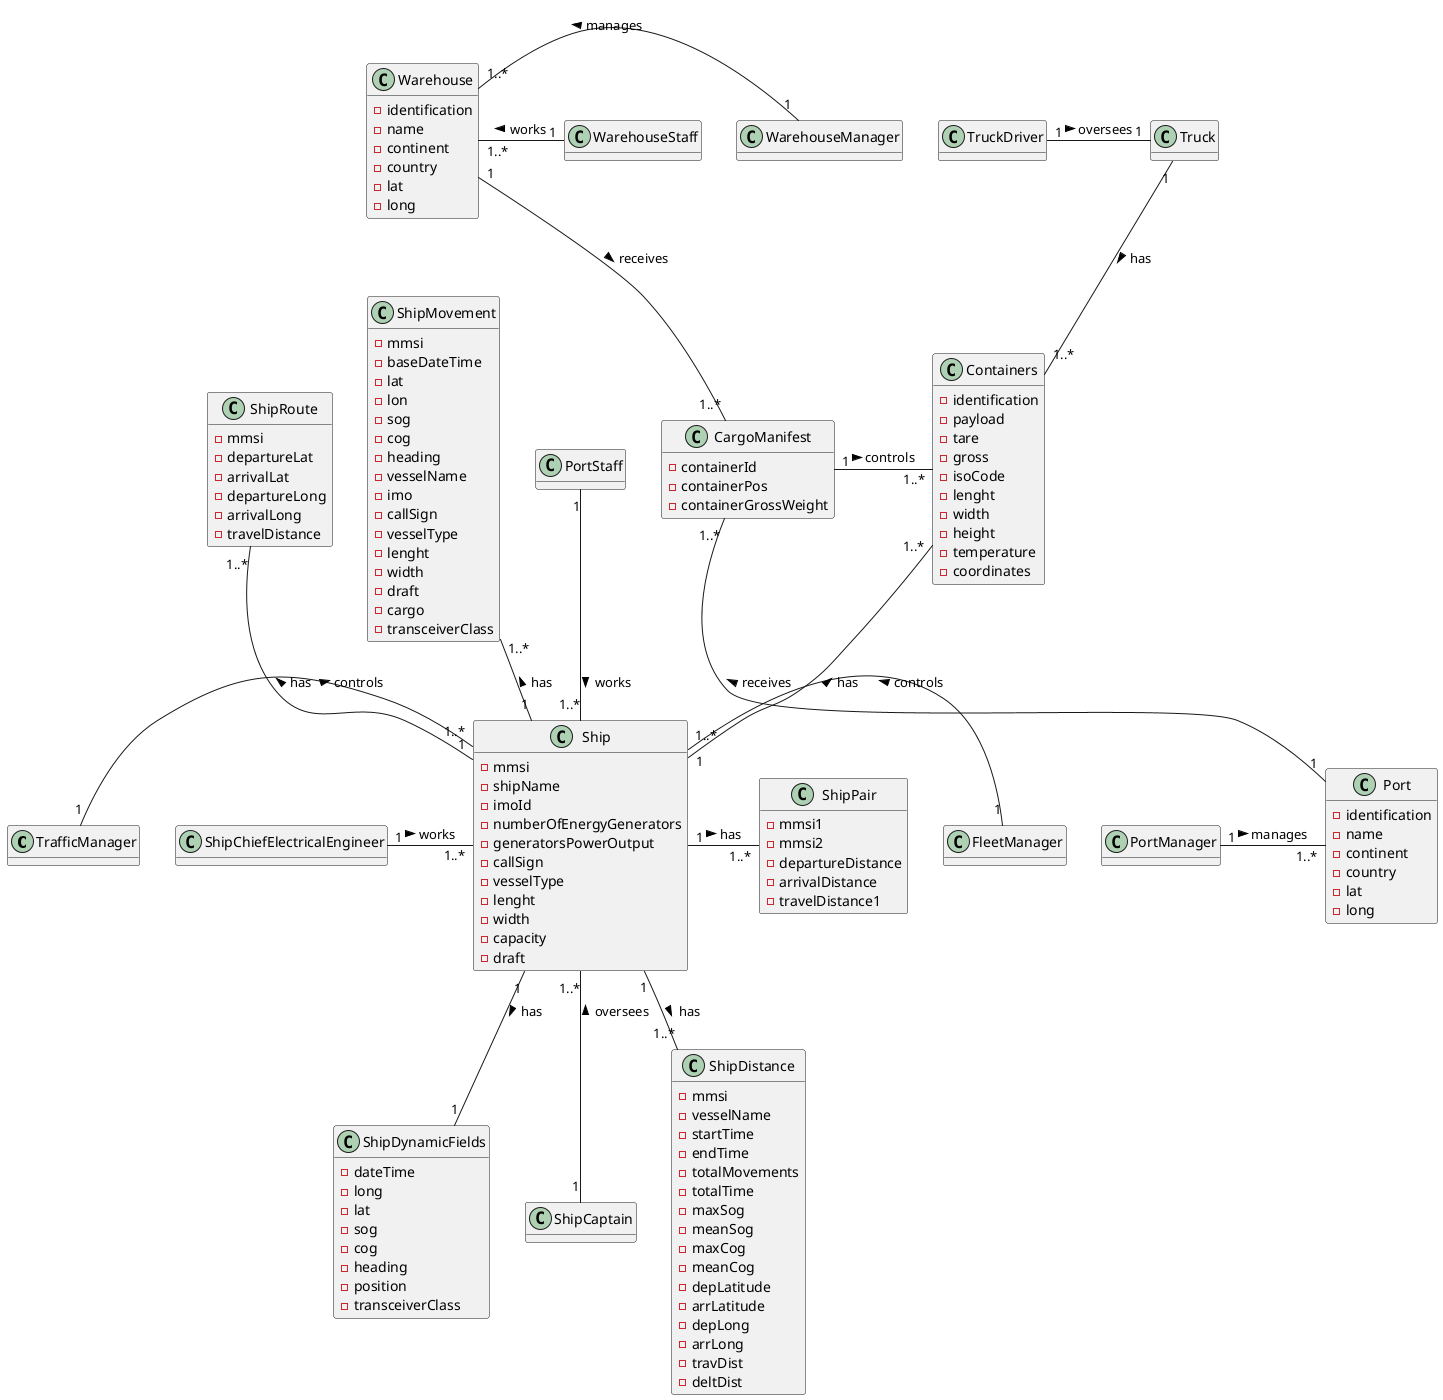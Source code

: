 @startuml

hide methods

class TrafficManager{
}

class Ship {
 - mmsi
 - shipName
 - imoId
 - numberOfEnergyGenerators
 - generatorsPowerOutput
 - callSign
 - vesselType
 - lenght
 - width
 - capacity
 - draft
}

class ShipDynamicFields {
 - dateTime
 - long
 -lat
 -sog
 -cog
 -heading
 -position
 -transceiverClass
}

class Port {
 - identification
 - name
 - continent
 - country
 - lat
 - long
}

class Warehouse {
 - identification
 - name
 - continent
 - country
 - lat
 - long
}

class Containers {
- identification
- payload
- tare
- gross
- isoCode
- lenght
- width
- height
- temperature
- coordinates
}


class CargoManifest {
- containerId
- containerPos
- containerGrossWeight
}

class Truck {
}

class FleetManager {
}

class WarehouseStaff {
}

class WarehouseManager {
}

class PortStaff {
}

class PortManager {
}

class ShipCaptain {
}

class ShipChiefElectricalEngineer {
}

class TruckDriver {
}

class ShipDistance {
- mmsi
- vesselName
- startTime
- endTime
- totalMovements
- totalTime
- maxSog
- meanSog
- maxCog
- meanCog
- depLatitude
- arrLatitude
- depLong
- arrLong
- travDist
- deltDist
}


class ShipMovement {
- mmsi
- baseDateTime
- lat
- lon
- sog
- cog
- heading
- vesselName
- imo
- callSign
- vesselType
- lenght
- width
- draft
- cargo
- transceiverClass
}

class ShipPair {
- mmsi1
- mmsi2
- departureDistance
- arrivalDistance
- travelDistance1
}

class ShipRoute {
- mmsi
- departureLat
- arrivalLat
- departureLong
- arrivalLong
- travelDistance
}


TrafficManager"1" -right- "1..*"Ship : > controls
FleetManager"1" -left- "1..*"Ship : > controls
WarehouseManager"1" -right- "1..*"Warehouse : > manages
WarehouseStaff"1" -left- "1..*"Warehouse : > works
PortStaff"1" -down- "1..*"Ship : > works
PortManager "1" -right- "1..*"Port : > manages
ShipCaptain "1" -up- "1..*"Ship : > oversees
ShipChiefElectricalEngineer "1" -right- "1..*"Ship : > works
TruckDriver "1" -right- "1"Truck : > oversees
Ship "1" -down- "1"ShipDynamicFields : > has
Ship "1" -up- "1..*"Containers  : > has
CargoManifest "1" -right- "1..*"Containers : > controls
Truck "1" -down- "1..*"Containers : > has
Port"1" -up- "1..*"CargoManifest : > receives
Warehouse"1" -down- "1..*"CargoManifest :> receives
Ship "1" -down- "1..*"ShipDistance :> has
Ship "1" -up- "1..*"ShipMovement :> has
Ship "1" -right- "1..*"ShipPair :> has
Ship "1" -up- "1..*"ShipRoute :> has



@enduml

